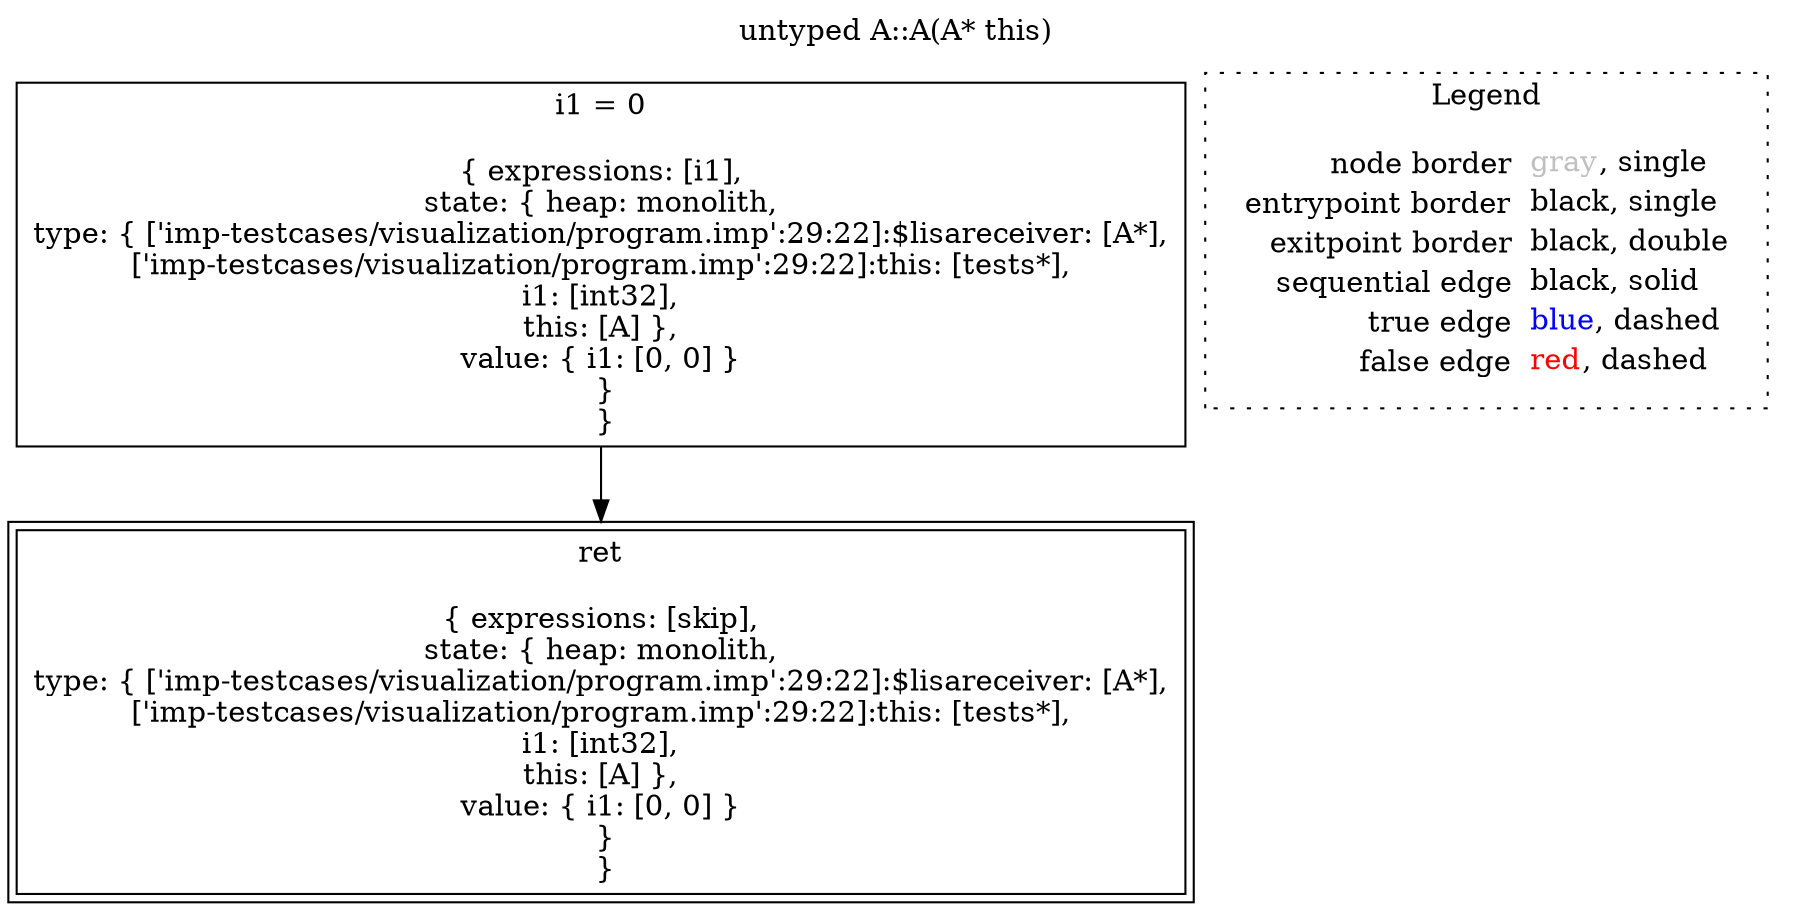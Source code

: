 digraph {
	labelloc="t";
	label="untyped A::A(A* this)";
	"node0" [shape="rect",color="black",label=<i1 = 0<BR/><BR/>{ expressions: [i1],<BR/>state: { heap: monolith,<BR/>type: { ['imp-testcases/visualization/program.imp':29:22]:$lisareceiver: [A*],<BR/>['imp-testcases/visualization/program.imp':29:22]:this: [tests*],<BR/>i1: [int32],<BR/>this: [A] },<BR/>value: { i1: [0, 0] }<BR/> }<BR/> }<BR/>>];
	"node3" [shape="rect",color="black",peripheries="2",label=<ret<BR/><BR/>{ expressions: [skip],<BR/>state: { heap: monolith,<BR/>type: { ['imp-testcases/visualization/program.imp':29:22]:$lisareceiver: [A*],<BR/>['imp-testcases/visualization/program.imp':29:22]:this: [tests*],<BR/>i1: [int32],<BR/>this: [A] },<BR/>value: { i1: [0, 0] }<BR/> }<BR/> }<BR/>>];
	"node0" -> "node3" [color="black"];
subgraph cluster_legend {
	label="Legend";
	style=dotted;
	node [shape=plaintext];
	"legend" [label=<<table border="0" cellpadding="2" cellspacing="0" cellborder="0"><tr><td align="right">node border&nbsp;</td><td align="left"><font color="gray">gray</font>, single</td></tr><tr><td align="right">entrypoint border&nbsp;</td><td align="left"><font color="black">black</font>, single</td></tr><tr><td align="right">exitpoint border&nbsp;</td><td align="left"><font color="black">black</font>, double</td></tr><tr><td align="right">sequential edge&nbsp;</td><td align="left"><font color="black">black</font>, solid</td></tr><tr><td align="right">true edge&nbsp;</td><td align="left"><font color="blue">blue</font>, dashed</td></tr><tr><td align="right">false edge&nbsp;</td><td align="left"><font color="red">red</font>, dashed</td></tr></table>>];
}

}
